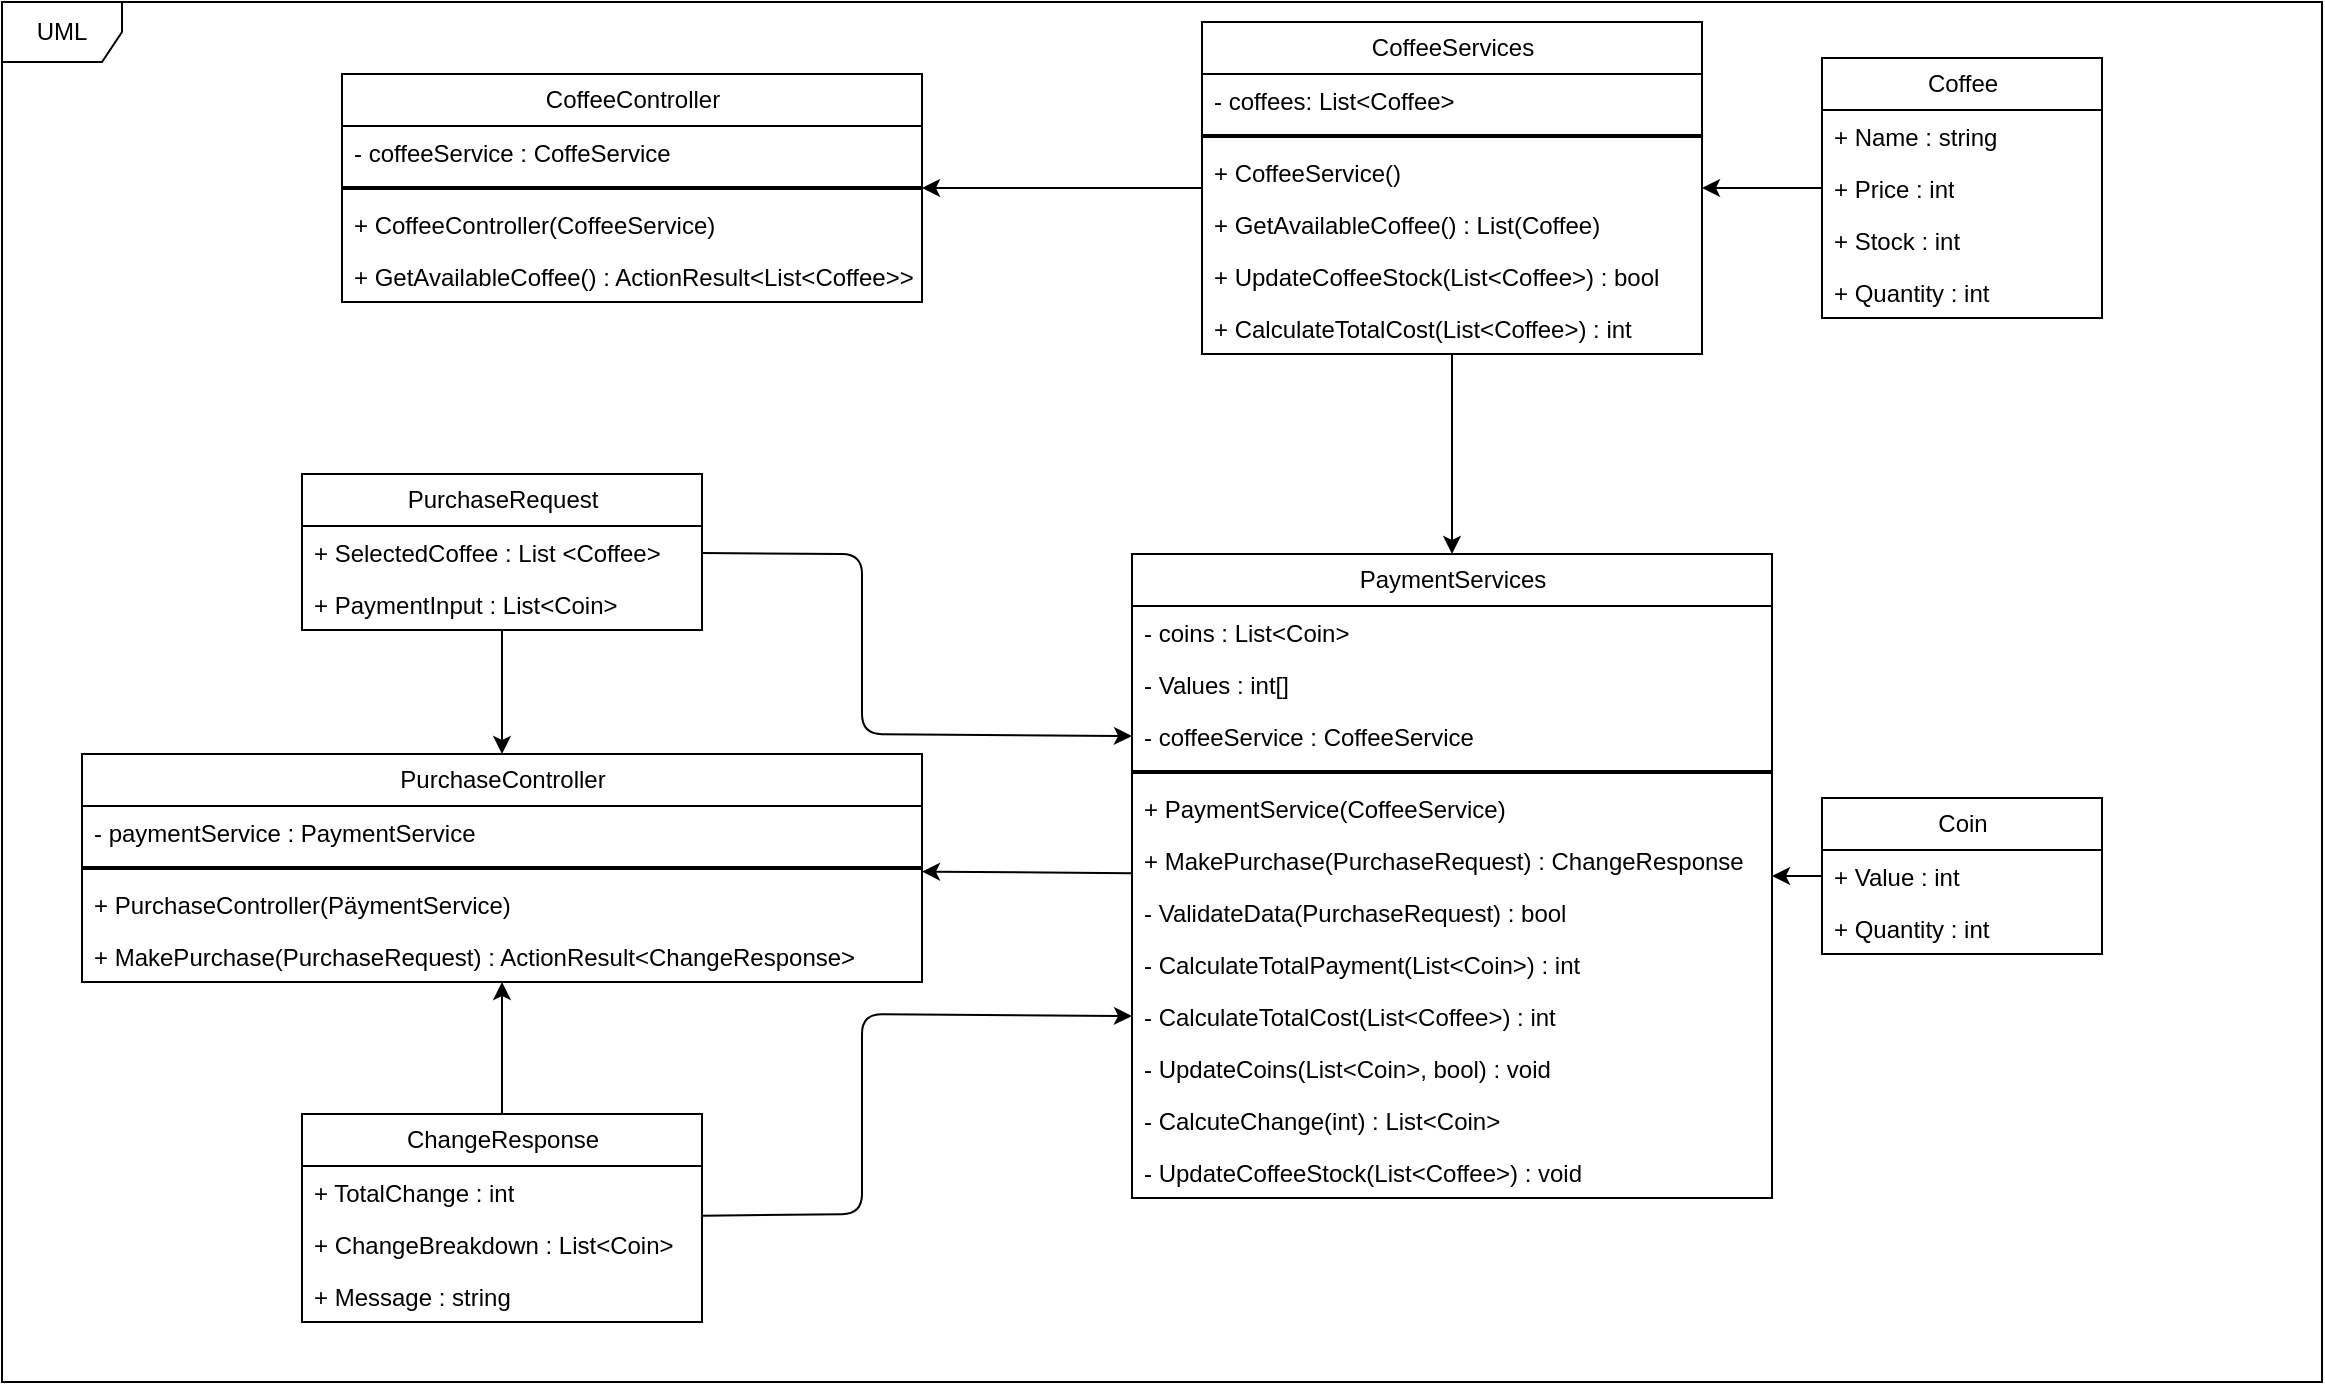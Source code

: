<mxfile>
    <diagram id="AuHcXz0qIHEX5hfQKplI" name="Page-1">
        <mxGraphModel dx="2507" dy="1113" grid="1" gridSize="10" guides="1" tooltips="1" connect="1" arrows="1" fold="1" page="1" pageScale="1" pageWidth="850" pageHeight="1100" math="0" shadow="0">
            <root>
                <mxCell id="0"/>
                <mxCell id="1" parent="0"/>
                <mxCell id="52" style="edgeStyle=none;html=1;" parent="1" source="3" target="23" edge="1">
                    <mxGeometry relative="1" as="geometry"/>
                </mxCell>
                <mxCell id="53" style="edgeStyle=none;html=1;" parent="1" source="3" target="7" edge="1">
                    <mxGeometry relative="1" as="geometry"/>
                </mxCell>
                <mxCell id="3" value="CoffeeServices" style="swimlane;fontStyle=0;childLayout=stackLayout;horizontal=1;startSize=26;fillColor=none;horizontalStack=0;resizeParent=1;resizeParentMax=0;resizeLast=0;collapsible=1;marginBottom=0;html=1;" parent="1" vertex="1">
                    <mxGeometry x="60" y="240" width="250" height="166" as="geometry"/>
                </mxCell>
                <mxCell id="4" value="- coffees: List&amp;lt;Coffee&amp;gt;" style="text;strokeColor=none;fillColor=none;align=left;verticalAlign=top;spacingLeft=4;spacingRight=4;overflow=hidden;rotatable=0;points=[[0,0.5],[1,0.5]];portConstraint=eastwest;whiteSpace=wrap;html=1;" parent="3" vertex="1">
                    <mxGeometry y="26" width="250" height="26" as="geometry"/>
                </mxCell>
                <mxCell id="46" value="" style="line;strokeWidth=2;html=1;" parent="3" vertex="1">
                    <mxGeometry y="52" width="250" height="10" as="geometry"/>
                </mxCell>
                <mxCell id="45" value="+ CoffeeService()" style="text;strokeColor=none;fillColor=none;align=left;verticalAlign=top;spacingLeft=4;spacingRight=4;overflow=hidden;rotatable=0;points=[[0,0.5],[1,0.5]];portConstraint=eastwest;whiteSpace=wrap;html=1;" parent="3" vertex="1">
                    <mxGeometry y="62" width="250" height="26" as="geometry"/>
                </mxCell>
                <mxCell id="44" value="+ GetAvailableCoffee() : List(Coffee)" style="text;strokeColor=none;fillColor=none;align=left;verticalAlign=top;spacingLeft=4;spacingRight=4;overflow=hidden;rotatable=0;points=[[0,0.5],[1,0.5]];portConstraint=eastwest;whiteSpace=wrap;html=1;" parent="3" vertex="1">
                    <mxGeometry y="88" width="250" height="26" as="geometry"/>
                </mxCell>
                <mxCell id="5" value="+ UpdateCoffeeStock(List&amp;lt;Coffee&amp;gt;) : bool" style="text;strokeColor=none;fillColor=none;align=left;verticalAlign=top;spacingLeft=4;spacingRight=4;overflow=hidden;rotatable=0;points=[[0,0.5],[1,0.5]];portConstraint=eastwest;whiteSpace=wrap;html=1;" parent="3" vertex="1">
                    <mxGeometry y="114" width="250" height="26" as="geometry"/>
                </mxCell>
                <mxCell id="6" value="+ CalculateTotalCost(List&amp;lt;Coffee&amp;gt;) : int" style="text;strokeColor=none;fillColor=none;align=left;verticalAlign=top;spacingLeft=4;spacingRight=4;overflow=hidden;rotatable=0;points=[[0,0.5],[1,0.5]];portConstraint=eastwest;whiteSpace=wrap;html=1;" parent="3" vertex="1">
                    <mxGeometry y="140" width="250" height="26" as="geometry"/>
                </mxCell>
                <mxCell id="54" style="edgeStyle=none;html=1;" parent="1" source="7" target="19" edge="1">
                    <mxGeometry relative="1" as="geometry"/>
                </mxCell>
                <mxCell id="7" value="PaymentServices" style="swimlane;fontStyle=0;childLayout=stackLayout;horizontal=1;startSize=26;fillColor=none;horizontalStack=0;resizeParent=1;resizeParentMax=0;resizeLast=0;collapsible=1;marginBottom=0;html=1;" parent="1" vertex="1">
                    <mxGeometry x="25" y="506" width="320" height="322" as="geometry"/>
                </mxCell>
                <mxCell id="8" value="- coins : List&amp;lt;Coin&amp;gt;" style="text;strokeColor=none;fillColor=none;align=left;verticalAlign=top;spacingLeft=4;spacingRight=4;overflow=hidden;rotatable=0;points=[[0,0.5],[1,0.5]];portConstraint=eastwest;whiteSpace=wrap;html=1;" parent="7" vertex="1">
                    <mxGeometry y="26" width="320" height="26" as="geometry"/>
                </mxCell>
                <mxCell id="50" value="- Values : int[]" style="text;strokeColor=none;fillColor=none;align=left;verticalAlign=top;spacingLeft=4;spacingRight=4;overflow=hidden;rotatable=0;points=[[0,0.5],[1,0.5]];portConstraint=eastwest;whiteSpace=wrap;html=1;" parent="7" vertex="1">
                    <mxGeometry y="52" width="320" height="26" as="geometry"/>
                </mxCell>
                <mxCell id="51" value="- coffeeService : CoffeeService" style="text;strokeColor=none;fillColor=none;align=left;verticalAlign=top;spacingLeft=4;spacingRight=4;overflow=hidden;rotatable=0;points=[[0,0.5],[1,0.5]];portConstraint=eastwest;whiteSpace=wrap;html=1;" parent="7" vertex="1">
                    <mxGeometry y="78" width="320" height="26" as="geometry"/>
                </mxCell>
                <mxCell id="49" value="" style="line;strokeWidth=2;html=1;" parent="7" vertex="1">
                    <mxGeometry y="104" width="320" height="10" as="geometry"/>
                </mxCell>
                <mxCell id="48" value="+ PaymentService(CoffeeService)&amp;nbsp;" style="text;strokeColor=none;fillColor=none;align=left;verticalAlign=top;spacingLeft=4;spacingRight=4;overflow=hidden;rotatable=0;points=[[0,0.5],[1,0.5]];portConstraint=eastwest;whiteSpace=wrap;html=1;" parent="7" vertex="1">
                    <mxGeometry y="114" width="320" height="26" as="geometry"/>
                </mxCell>
                <mxCell id="47" value="+ MakePurchase(PurchaseRequest) : ChangeResponse" style="text;strokeColor=none;fillColor=none;align=left;verticalAlign=top;spacingLeft=4;spacingRight=4;overflow=hidden;rotatable=0;points=[[0,0.5],[1,0.5]];portConstraint=eastwest;whiteSpace=wrap;html=1;" parent="7" vertex="1">
                    <mxGeometry y="140" width="320" height="26" as="geometry"/>
                </mxCell>
                <mxCell id="9" value="- ValidateData(PurchaseRequest) : bool" style="text;strokeColor=none;fillColor=none;align=left;verticalAlign=top;spacingLeft=4;spacingRight=4;overflow=hidden;rotatable=0;points=[[0,0.5],[1,0.5]];portConstraint=eastwest;whiteSpace=wrap;html=1;" parent="7" vertex="1">
                    <mxGeometry y="166" width="320" height="26" as="geometry"/>
                </mxCell>
                <mxCell id="10" value="- CalculateTotalPayment(List&amp;lt;Coin&amp;gt;) : int" style="text;strokeColor=none;fillColor=none;align=left;verticalAlign=top;spacingLeft=4;spacingRight=4;overflow=hidden;rotatable=0;points=[[0,0.5],[1,0.5]];portConstraint=eastwest;whiteSpace=wrap;html=1;" parent="7" vertex="1">
                    <mxGeometry y="192" width="320" height="26" as="geometry"/>
                </mxCell>
                <mxCell id="36" value="- CalculateTotalCost(List&amp;lt;Coffee&amp;gt;) : int" style="text;strokeColor=none;fillColor=none;align=left;verticalAlign=top;spacingLeft=4;spacingRight=4;overflow=hidden;rotatable=0;points=[[0,0.5],[1,0.5]];portConstraint=eastwest;whiteSpace=wrap;html=1;" parent="7" vertex="1">
                    <mxGeometry y="218" width="320" height="26" as="geometry"/>
                </mxCell>
                <mxCell id="38" value="- UpdateCoins(List&amp;lt;Coin&amp;gt;, bool) : void" style="text;strokeColor=none;fillColor=none;align=left;verticalAlign=top;spacingLeft=4;spacingRight=4;overflow=hidden;rotatable=0;points=[[0,0.5],[1,0.5]];portConstraint=eastwest;whiteSpace=wrap;html=1;" parent="7" vertex="1">
                    <mxGeometry y="244" width="320" height="26" as="geometry"/>
                </mxCell>
                <mxCell id="39" value="- CalcuteChange(int) : List&amp;lt;Coin&amp;gt;" style="text;strokeColor=none;fillColor=none;align=left;verticalAlign=top;spacingLeft=4;spacingRight=4;overflow=hidden;rotatable=0;points=[[0,0.5],[1,0.5]];portConstraint=eastwest;whiteSpace=wrap;html=1;" parent="7" vertex="1">
                    <mxGeometry y="270" width="320" height="26" as="geometry"/>
                </mxCell>
                <mxCell id="37" value="- UpdateCoffeeStock(List&amp;lt;Coffee&amp;gt;) : void" style="text;strokeColor=none;fillColor=none;align=left;verticalAlign=top;spacingLeft=4;spacingRight=4;overflow=hidden;rotatable=0;points=[[0,0.5],[1,0.5]];portConstraint=eastwest;whiteSpace=wrap;html=1;" parent="7" vertex="1">
                    <mxGeometry y="296" width="320" height="26" as="geometry"/>
                </mxCell>
                <mxCell id="56" style="edgeStyle=none;html=1;" parent="1" source="11" target="3" edge="1">
                    <mxGeometry relative="1" as="geometry"/>
                </mxCell>
                <mxCell id="11" value="Coffee" style="swimlane;fontStyle=0;childLayout=stackLayout;horizontal=1;startSize=26;fillColor=none;horizontalStack=0;resizeParent=1;resizeParentMax=0;resizeLast=0;collapsible=1;marginBottom=0;html=1;" parent="1" vertex="1">
                    <mxGeometry x="370" y="258" width="140" height="130" as="geometry"/>
                </mxCell>
                <mxCell id="12" value="+ Name : string" style="text;strokeColor=none;fillColor=none;align=left;verticalAlign=top;spacingLeft=4;spacingRight=4;overflow=hidden;rotatable=0;points=[[0,0.5],[1,0.5]];portConstraint=eastwest;whiteSpace=wrap;html=1;" parent="11" vertex="1">
                    <mxGeometry y="26" width="140" height="26" as="geometry"/>
                </mxCell>
                <mxCell id="13" value="+ Price : int" style="text;strokeColor=none;fillColor=none;align=left;verticalAlign=top;spacingLeft=4;spacingRight=4;overflow=hidden;rotatable=0;points=[[0,0.5],[1,0.5]];portConstraint=eastwest;whiteSpace=wrap;html=1;" parent="11" vertex="1">
                    <mxGeometry y="52" width="140" height="26" as="geometry"/>
                </mxCell>
                <mxCell id="35" value="+ Stock : int" style="text;strokeColor=none;fillColor=none;align=left;verticalAlign=top;spacingLeft=4;spacingRight=4;overflow=hidden;rotatable=0;points=[[0,0.5],[1,0.5]];portConstraint=eastwest;whiteSpace=wrap;html=1;" parent="11" vertex="1">
                    <mxGeometry y="78" width="140" height="26" as="geometry"/>
                </mxCell>
                <mxCell id="14" value="+ Quantity : int" style="text;strokeColor=none;fillColor=none;align=left;verticalAlign=top;spacingLeft=4;spacingRight=4;overflow=hidden;rotatable=0;points=[[0,0.5],[1,0.5]];portConstraint=eastwest;whiteSpace=wrap;html=1;" parent="11" vertex="1">
                    <mxGeometry y="104" width="140" height="26" as="geometry"/>
                </mxCell>
                <mxCell id="55" style="edgeStyle=none;html=1;" parent="1" source="15" target="7" edge="1">
                    <mxGeometry relative="1" as="geometry"/>
                </mxCell>
                <mxCell id="15" value="Coin" style="swimlane;fontStyle=0;childLayout=stackLayout;horizontal=1;startSize=26;fillColor=none;horizontalStack=0;resizeParent=1;resizeParentMax=0;resizeLast=0;collapsible=1;marginBottom=0;html=1;" parent="1" vertex="1">
                    <mxGeometry x="370" y="628" width="140" height="78" as="geometry"/>
                </mxCell>
                <mxCell id="16" value="+ Value : int" style="text;strokeColor=none;fillColor=none;align=left;verticalAlign=top;spacingLeft=4;spacingRight=4;overflow=hidden;rotatable=0;points=[[0,0.5],[1,0.5]];portConstraint=eastwest;whiteSpace=wrap;html=1;" parent="15" vertex="1">
                    <mxGeometry y="26" width="140" height="26" as="geometry"/>
                </mxCell>
                <mxCell id="17" value="+ Quantity : int" style="text;strokeColor=none;fillColor=none;align=left;verticalAlign=top;spacingLeft=4;spacingRight=4;overflow=hidden;rotatable=0;points=[[0,0.5],[1,0.5]];portConstraint=eastwest;whiteSpace=wrap;html=1;" parent="15" vertex="1">
                    <mxGeometry y="52" width="140" height="26" as="geometry"/>
                </mxCell>
                <mxCell id="19" value="PurchaseController" style="swimlane;fontStyle=0;childLayout=stackLayout;horizontal=1;startSize=26;fillColor=none;horizontalStack=0;resizeParent=1;resizeParentMax=0;resizeLast=0;collapsible=1;marginBottom=0;html=1;" parent="1" vertex="1">
                    <mxGeometry x="-500" y="606" width="420" height="114" as="geometry"/>
                </mxCell>
                <mxCell id="20" value="- paymentService : PaymentService" style="text;strokeColor=none;fillColor=none;align=left;verticalAlign=top;spacingLeft=4;spacingRight=4;overflow=hidden;rotatable=0;points=[[0,0.5],[1,0.5]];portConstraint=eastwest;whiteSpace=wrap;html=1;" parent="19" vertex="1">
                    <mxGeometry y="26" width="420" height="26" as="geometry"/>
                </mxCell>
                <mxCell id="43" value="" style="line;strokeWidth=2;html=1;" parent="19" vertex="1">
                    <mxGeometry y="52" width="420" height="10" as="geometry"/>
                </mxCell>
                <mxCell id="21" value="+ PurchaseController(PäymentService)" style="text;strokeColor=none;fillColor=none;align=left;verticalAlign=top;spacingLeft=4;spacingRight=4;overflow=hidden;rotatable=0;points=[[0,0.5],[1,0.5]];portConstraint=eastwest;whiteSpace=wrap;html=1;" parent="19" vertex="1">
                    <mxGeometry y="62" width="420" height="26" as="geometry"/>
                </mxCell>
                <mxCell id="22" value="+ MakePurchase(PurchaseRequest) : ActionResult&amp;lt;ChangeResponse&amp;gt;" style="text;strokeColor=none;fillColor=none;align=left;verticalAlign=top;spacingLeft=4;spacingRight=4;overflow=hidden;rotatable=0;points=[[0,0.5],[1,0.5]];portConstraint=eastwest;whiteSpace=wrap;html=1;" parent="19" vertex="1">
                    <mxGeometry y="88" width="420" height="26" as="geometry"/>
                </mxCell>
                <mxCell id="23" value="CoffeeController" style="swimlane;fontStyle=0;childLayout=stackLayout;horizontal=1;startSize=26;fillColor=none;horizontalStack=0;resizeParent=1;resizeParentMax=0;resizeLast=0;collapsible=1;marginBottom=0;html=1;" parent="1" vertex="1">
                    <mxGeometry x="-370" y="266" width="290" height="114" as="geometry"/>
                </mxCell>
                <mxCell id="24" value="- coffeeService : CoffeService" style="text;strokeColor=none;fillColor=none;align=left;verticalAlign=top;spacingLeft=4;spacingRight=4;overflow=hidden;rotatable=0;points=[[0,0.5],[1,0.5]];portConstraint=eastwest;whiteSpace=wrap;html=1;" parent="23" vertex="1">
                    <mxGeometry y="26" width="290" height="26" as="geometry"/>
                </mxCell>
                <mxCell id="42" value="" style="line;strokeWidth=2;html=1;" parent="23" vertex="1">
                    <mxGeometry y="52" width="290" height="10" as="geometry"/>
                </mxCell>
                <mxCell id="25" value="+ CoffeeController(CoffeeService)" style="text;strokeColor=none;fillColor=none;align=left;verticalAlign=top;spacingLeft=4;spacingRight=4;overflow=hidden;rotatable=0;points=[[0,0.5],[1,0.5]];portConstraint=eastwest;whiteSpace=wrap;html=1;" parent="23" vertex="1">
                    <mxGeometry y="62" width="290" height="26" as="geometry"/>
                </mxCell>
                <mxCell id="26" value="+ GetAvailableCoffee() : ActionResult&amp;lt;List&amp;lt;Coffee&amp;gt;&amp;gt;" style="text;strokeColor=none;fillColor=none;align=left;verticalAlign=top;spacingLeft=4;spacingRight=4;overflow=hidden;rotatable=0;points=[[0,0.5],[1,0.5]];portConstraint=eastwest;whiteSpace=wrap;html=1;" parent="23" vertex="1">
                    <mxGeometry y="88" width="290" height="26" as="geometry"/>
                </mxCell>
                <mxCell id="59" style="edgeStyle=none;html=1;" parent="1" source="27" target="19" edge="1">
                    <mxGeometry relative="1" as="geometry"/>
                </mxCell>
                <mxCell id="60" style="edgeStyle=none;html=1;entryX=0;entryY=0.5;entryDx=0;entryDy=0;" parent="1" source="27" target="51" edge="1">
                    <mxGeometry relative="1" as="geometry">
                        <Array as="points">
                            <mxPoint x="-110" y="506"/>
                            <mxPoint x="-110" y="596"/>
                        </Array>
                    </mxGeometry>
                </mxCell>
                <mxCell id="27" value="PurchaseRequest" style="swimlane;fontStyle=0;childLayout=stackLayout;horizontal=1;startSize=26;fillColor=none;horizontalStack=0;resizeParent=1;resizeParentMax=0;resizeLast=0;collapsible=1;marginBottom=0;html=1;" parent="1" vertex="1">
                    <mxGeometry x="-390" y="466" width="200" height="78" as="geometry"/>
                </mxCell>
                <mxCell id="28" value="+ SelectedCoffee : List &amp;lt;Coffee&amp;gt;" style="text;strokeColor=none;fillColor=none;align=left;verticalAlign=top;spacingLeft=4;spacingRight=4;overflow=hidden;rotatable=0;points=[[0,0.5],[1,0.5]];portConstraint=eastwest;whiteSpace=wrap;html=1;" parent="27" vertex="1">
                    <mxGeometry y="26" width="200" height="26" as="geometry"/>
                </mxCell>
                <mxCell id="29" value="+ PaymentInput : List&amp;lt;Coin&amp;gt;" style="text;strokeColor=none;fillColor=none;align=left;verticalAlign=top;spacingLeft=4;spacingRight=4;overflow=hidden;rotatable=0;points=[[0,0.5],[1,0.5]];portConstraint=eastwest;whiteSpace=wrap;html=1;" parent="27" vertex="1">
                    <mxGeometry y="52" width="200" height="26" as="geometry"/>
                </mxCell>
                <mxCell id="57" style="edgeStyle=none;html=1;" parent="1" source="31" target="19" edge="1">
                    <mxGeometry relative="1" as="geometry"/>
                </mxCell>
                <mxCell id="58" style="edgeStyle=none;html=1;entryX=0;entryY=0.5;entryDx=0;entryDy=0;" parent="1" source="31" target="36" edge="1">
                    <mxGeometry relative="1" as="geometry">
                        <Array as="points">
                            <mxPoint x="-110" y="836"/>
                            <mxPoint x="-110" y="736"/>
                        </Array>
                    </mxGeometry>
                </mxCell>
                <mxCell id="31" value="ChangeResponse" style="swimlane;fontStyle=0;childLayout=stackLayout;horizontal=1;startSize=26;fillColor=none;horizontalStack=0;resizeParent=1;resizeParentMax=0;resizeLast=0;collapsible=1;marginBottom=0;html=1;" parent="1" vertex="1">
                    <mxGeometry x="-390" y="786" width="200" height="104" as="geometry"/>
                </mxCell>
                <mxCell id="32" value="+ TotalChange : int" style="text;strokeColor=none;fillColor=none;align=left;verticalAlign=top;spacingLeft=4;spacingRight=4;overflow=hidden;rotatable=0;points=[[0,0.5],[1,0.5]];portConstraint=eastwest;whiteSpace=wrap;html=1;" parent="31" vertex="1">
                    <mxGeometry y="26" width="200" height="26" as="geometry"/>
                </mxCell>
                <mxCell id="33" value="+ ChangeBreakdown : List&amp;lt;Coin&amp;gt;" style="text;strokeColor=none;fillColor=none;align=left;verticalAlign=top;spacingLeft=4;spacingRight=4;overflow=hidden;rotatable=0;points=[[0,0.5],[1,0.5]];portConstraint=eastwest;whiteSpace=wrap;html=1;" parent="31" vertex="1">
                    <mxGeometry y="52" width="200" height="26" as="geometry"/>
                </mxCell>
                <mxCell id="34" value="+ Message : string" style="text;strokeColor=none;fillColor=none;align=left;verticalAlign=top;spacingLeft=4;spacingRight=4;overflow=hidden;rotatable=0;points=[[0,0.5],[1,0.5]];portConstraint=eastwest;whiteSpace=wrap;html=1;" parent="31" vertex="1">
                    <mxGeometry y="78" width="200" height="26" as="geometry"/>
                </mxCell>
                <mxCell id="hvJj8Y7w0nzOzAuHbawO-60" value="UML" style="shape=umlFrame;whiteSpace=wrap;html=1;pointerEvents=0;" parent="1" vertex="1">
                    <mxGeometry x="-540" y="230" width="1160" height="690" as="geometry"/>
                </mxCell>
            </root>
        </mxGraphModel>
    </diagram>
</mxfile>